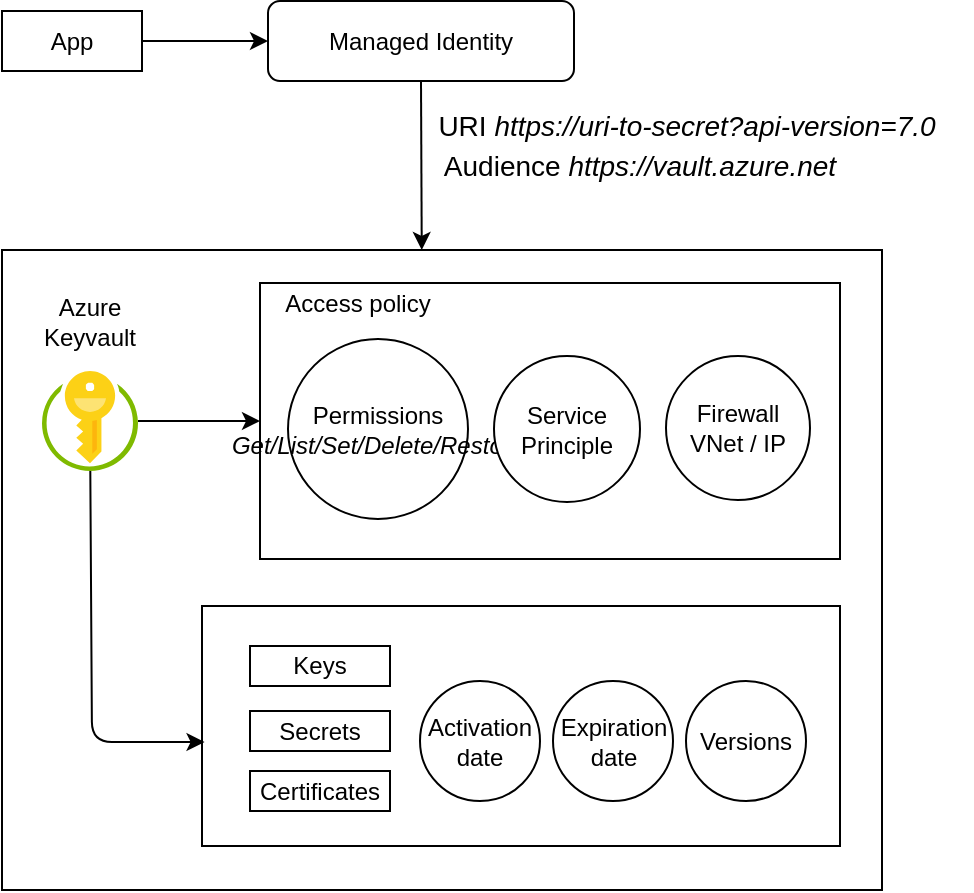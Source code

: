 <mxfile version="12.1.3" pages="1"><diagram id="S5k9Wi0amJ3152-O9uND" name="Page-1"><mxGraphModel dx="1408" dy="602" grid="1" gridSize="10" guides="1" tooltips="1" connect="1" arrows="1" fold="1" page="1" pageScale="1" pageWidth="850" pageHeight="1100" math="0" shadow="0"><root><mxCell id="0"/><mxCell id="1" parent="0"/><mxCell id="ESPYaX8r0ey1SjZf2rnO-36" value="" style="rounded=0;whiteSpace=wrap;html=1;" vertex="1" parent="1"><mxGeometry x="140" y="242" width="440" height="320" as="geometry"/></mxCell><mxCell id="ESPYaX8r0ey1SjZf2rnO-37" value="" style="rounded=0;whiteSpace=wrap;html=1;" vertex="1" parent="1"><mxGeometry x="269" y="258.5" width="290" height="138" as="geometry"/></mxCell><mxCell id="ESPYaX8r0ey1SjZf2rnO-32" value="" style="rounded=0;whiteSpace=wrap;html=1;" vertex="1" parent="1"><mxGeometry x="240" y="420" width="319" height="120" as="geometry"/></mxCell><mxCell id="ESPYaX8r0ey1SjZf2rnO-2" value="" style="aspect=fixed;html=1;points=[];align=center;image;fontSize=12;image=img/lib/mscae/Key_Vaults.svg;" vertex="1" parent="1"><mxGeometry x="160" y="302.5" width="48" height="50" as="geometry"/></mxCell><mxCell id="ESPYaX8r0ey1SjZf2rnO-3" value="&lt;div&gt;Keys&lt;/div&gt;" style="rounded=0;whiteSpace=wrap;html=1;" vertex="1" parent="1"><mxGeometry x="264" y="440" width="70" height="20" as="geometry"/></mxCell><mxCell id="ESPYaX8r0ey1SjZf2rnO-4" value="Secrets" style="rounded=0;whiteSpace=wrap;html=1;" vertex="1" parent="1"><mxGeometry x="264" y="472.5" width="70" height="20" as="geometry"/></mxCell><mxCell id="ESPYaX8r0ey1SjZf2rnO-5" value="Certificates" style="rounded=0;whiteSpace=wrap;html=1;" vertex="1" parent="1"><mxGeometry x="264" y="502.5" width="70" height="20" as="geometry"/></mxCell><mxCell id="ESPYaX8r0ey1SjZf2rnO-6" value="&lt;div&gt;Permissions&lt;/div&gt;&lt;div&gt;&lt;i&gt;Get/List/Set/Delete/Restore&lt;/i&gt;&lt;/div&gt;" style="ellipse;whiteSpace=wrap;html=1;aspect=fixed;" vertex="1" parent="1"><mxGeometry x="283" y="286.5" width="90" height="90" as="geometry"/></mxCell><mxCell id="ESPYaX8r0ey1SjZf2rnO-8" value="Managed Identity" style="rounded=1;whiteSpace=wrap;html=1;" vertex="1" parent="1"><mxGeometry x="273" y="117.5" width="153" height="40" as="geometry"/></mxCell><mxCell id="ESPYaX8r0ey1SjZf2rnO-11" value="App" style="rounded=0;whiteSpace=wrap;html=1;" vertex="1" parent="1"><mxGeometry x="140" y="122.5" width="70" height="30" as="geometry"/></mxCell><mxCell id="ESPYaX8r0ey1SjZf2rnO-15" value="" style="endArrow=classic;html=1;exitX=1;exitY=0.5;exitDx=0;exitDy=0;" edge="1" parent="1" source="ESPYaX8r0ey1SjZf2rnO-11" target="ESPYaX8r0ey1SjZf2rnO-8"><mxGeometry width="50" height="50" relative="1" as="geometry"><mxPoint x="41.5" y="202.5" as="sourcePoint"/><mxPoint x="-213.5" y="182.5" as="targetPoint"/></mxGeometry></mxCell><mxCell id="ESPYaX8r0ey1SjZf2rnO-23" value="Azure Keyvault" style="text;html=1;strokeColor=none;fillColor=none;align=center;verticalAlign=middle;whiteSpace=wrap;rounded=0;" vertex="1" parent="1"><mxGeometry x="164" y="267.5" width="40" height="20" as="geometry"/></mxCell><mxCell id="ESPYaX8r0ey1SjZf2rnO-24" value="&lt;div&gt;Firewall&lt;/div&gt;&lt;div&gt;VNet / IP&lt;br&gt;&lt;/div&gt;" style="ellipse;whiteSpace=wrap;html=1;aspect=fixed;" vertex="1" parent="1"><mxGeometry x="472" y="295" width="72" height="72" as="geometry"/></mxCell><mxCell id="ESPYaX8r0ey1SjZf2rnO-34" value="&lt;div&gt;Activation &lt;br&gt;&lt;/div&gt;&lt;div&gt;date&lt;br&gt;&lt;/div&gt;" style="ellipse;whiteSpace=wrap;html=1;aspect=fixed;" vertex="1" parent="1"><mxGeometry x="349" y="457.5" width="60" height="60" as="geometry"/></mxCell><mxCell id="ESPYaX8r0ey1SjZf2rnO-35" value="&lt;div&gt;Expiration&lt;/div&gt;&lt;div&gt;date&lt;br&gt;&lt;/div&gt;" style="ellipse;whiteSpace=wrap;html=1;aspect=fixed;" vertex="1" parent="1"><mxGeometry x="415.5" y="457.5" width="60" height="60" as="geometry"/></mxCell><mxCell id="ESPYaX8r0ey1SjZf2rnO-38" value="Access policy" style="text;html=1;strokeColor=none;fillColor=none;align=center;verticalAlign=middle;whiteSpace=wrap;rounded=0;" vertex="1" parent="1"><mxGeometry x="257" y="258.5" width="122" height="20" as="geometry"/></mxCell><mxCell id="ESPYaX8r0ey1SjZf2rnO-39" value="&lt;div&gt;Service &lt;br&gt;&lt;/div&gt;&lt;div&gt;Principle&lt;br&gt;&lt;/div&gt;" style="ellipse;whiteSpace=wrap;html=1;aspect=fixed;" vertex="1" parent="1"><mxGeometry x="386" y="295" width="73" height="73" as="geometry"/></mxCell><mxCell id="ESPYaX8r0ey1SjZf2rnO-43" value="&lt;font style=&quot;font-size: 14px&quot;&gt;URI &lt;i&gt;https://uri-to-secret?api-version=7.0&lt;/i&gt;&lt;/font&gt;" style="text;html=1;strokeColor=none;fillColor=none;align=center;verticalAlign=middle;whiteSpace=wrap;rounded=0;" vertex="1" parent="1"><mxGeometry x="340" y="170" width="285" height="20" as="geometry"/></mxCell><mxCell id="ESPYaX8r0ey1SjZf2rnO-45" value="" style="endArrow=classic;html=1;entryX=0;entryY=0.5;entryDx=0;entryDy=0;" edge="1" parent="1" source="ESPYaX8r0ey1SjZf2rnO-2" target="ESPYaX8r0ey1SjZf2rnO-37"><mxGeometry width="50" height="50" relative="1" as="geometry"><mxPoint x="188" y="410" as="sourcePoint"/><mxPoint x="40" y="380" as="targetPoint"/></mxGeometry></mxCell><mxCell id="ESPYaX8r0ey1SjZf2rnO-46" value="" style="endArrow=classic;html=1;entryX=0.004;entryY=0.567;entryDx=0;entryDy=0;entryPerimeter=0;" edge="1" parent="1" source="ESPYaX8r0ey1SjZf2rnO-2" target="ESPYaX8r0ey1SjZf2rnO-32"><mxGeometry width="50" height="50" relative="1" as="geometry"><mxPoint x="220" y="350" as="sourcePoint"/><mxPoint x="270" y="300" as="targetPoint"/><Array as="points"><mxPoint x="185" y="488"/></Array></mxGeometry></mxCell><mxCell id="ESPYaX8r0ey1SjZf2rnO-49" value="&lt;font style=&quot;font-size: 14px&quot;&gt;Audience &lt;i&gt;https://vault.azure.net&lt;/i&gt;&lt;/font&gt;" style="text;html=1;strokeColor=none;fillColor=none;align=center;verticalAlign=middle;whiteSpace=wrap;rounded=0;" vertex="1" parent="1"><mxGeometry x="339" y="190" width="240" height="20" as="geometry"/></mxCell><mxCell id="ESPYaX8r0ey1SjZf2rnO-53" value="Versions" style="ellipse;whiteSpace=wrap;html=1;aspect=fixed;" vertex="1" parent="1"><mxGeometry x="482" y="457.5" width="60" height="60" as="geometry"/></mxCell><mxCell id="ESPYaX8r0ey1SjZf2rnO-55" value="" style="endArrow=classic;html=1;exitX=0.5;exitY=1;exitDx=0;exitDy=0;entryX=0.477;entryY=0;entryDx=0;entryDy=0;entryPerimeter=0;" edge="1" parent="1" source="ESPYaX8r0ey1SjZf2rnO-8" target="ESPYaX8r0ey1SjZf2rnO-36"><mxGeometry width="50" height="50" relative="1" as="geometry"><mxPoint x="350" y="230" as="sourcePoint"/><mxPoint x="400" y="180" as="targetPoint"/></mxGeometry></mxCell></root></mxGraphModel></diagram></mxfile>